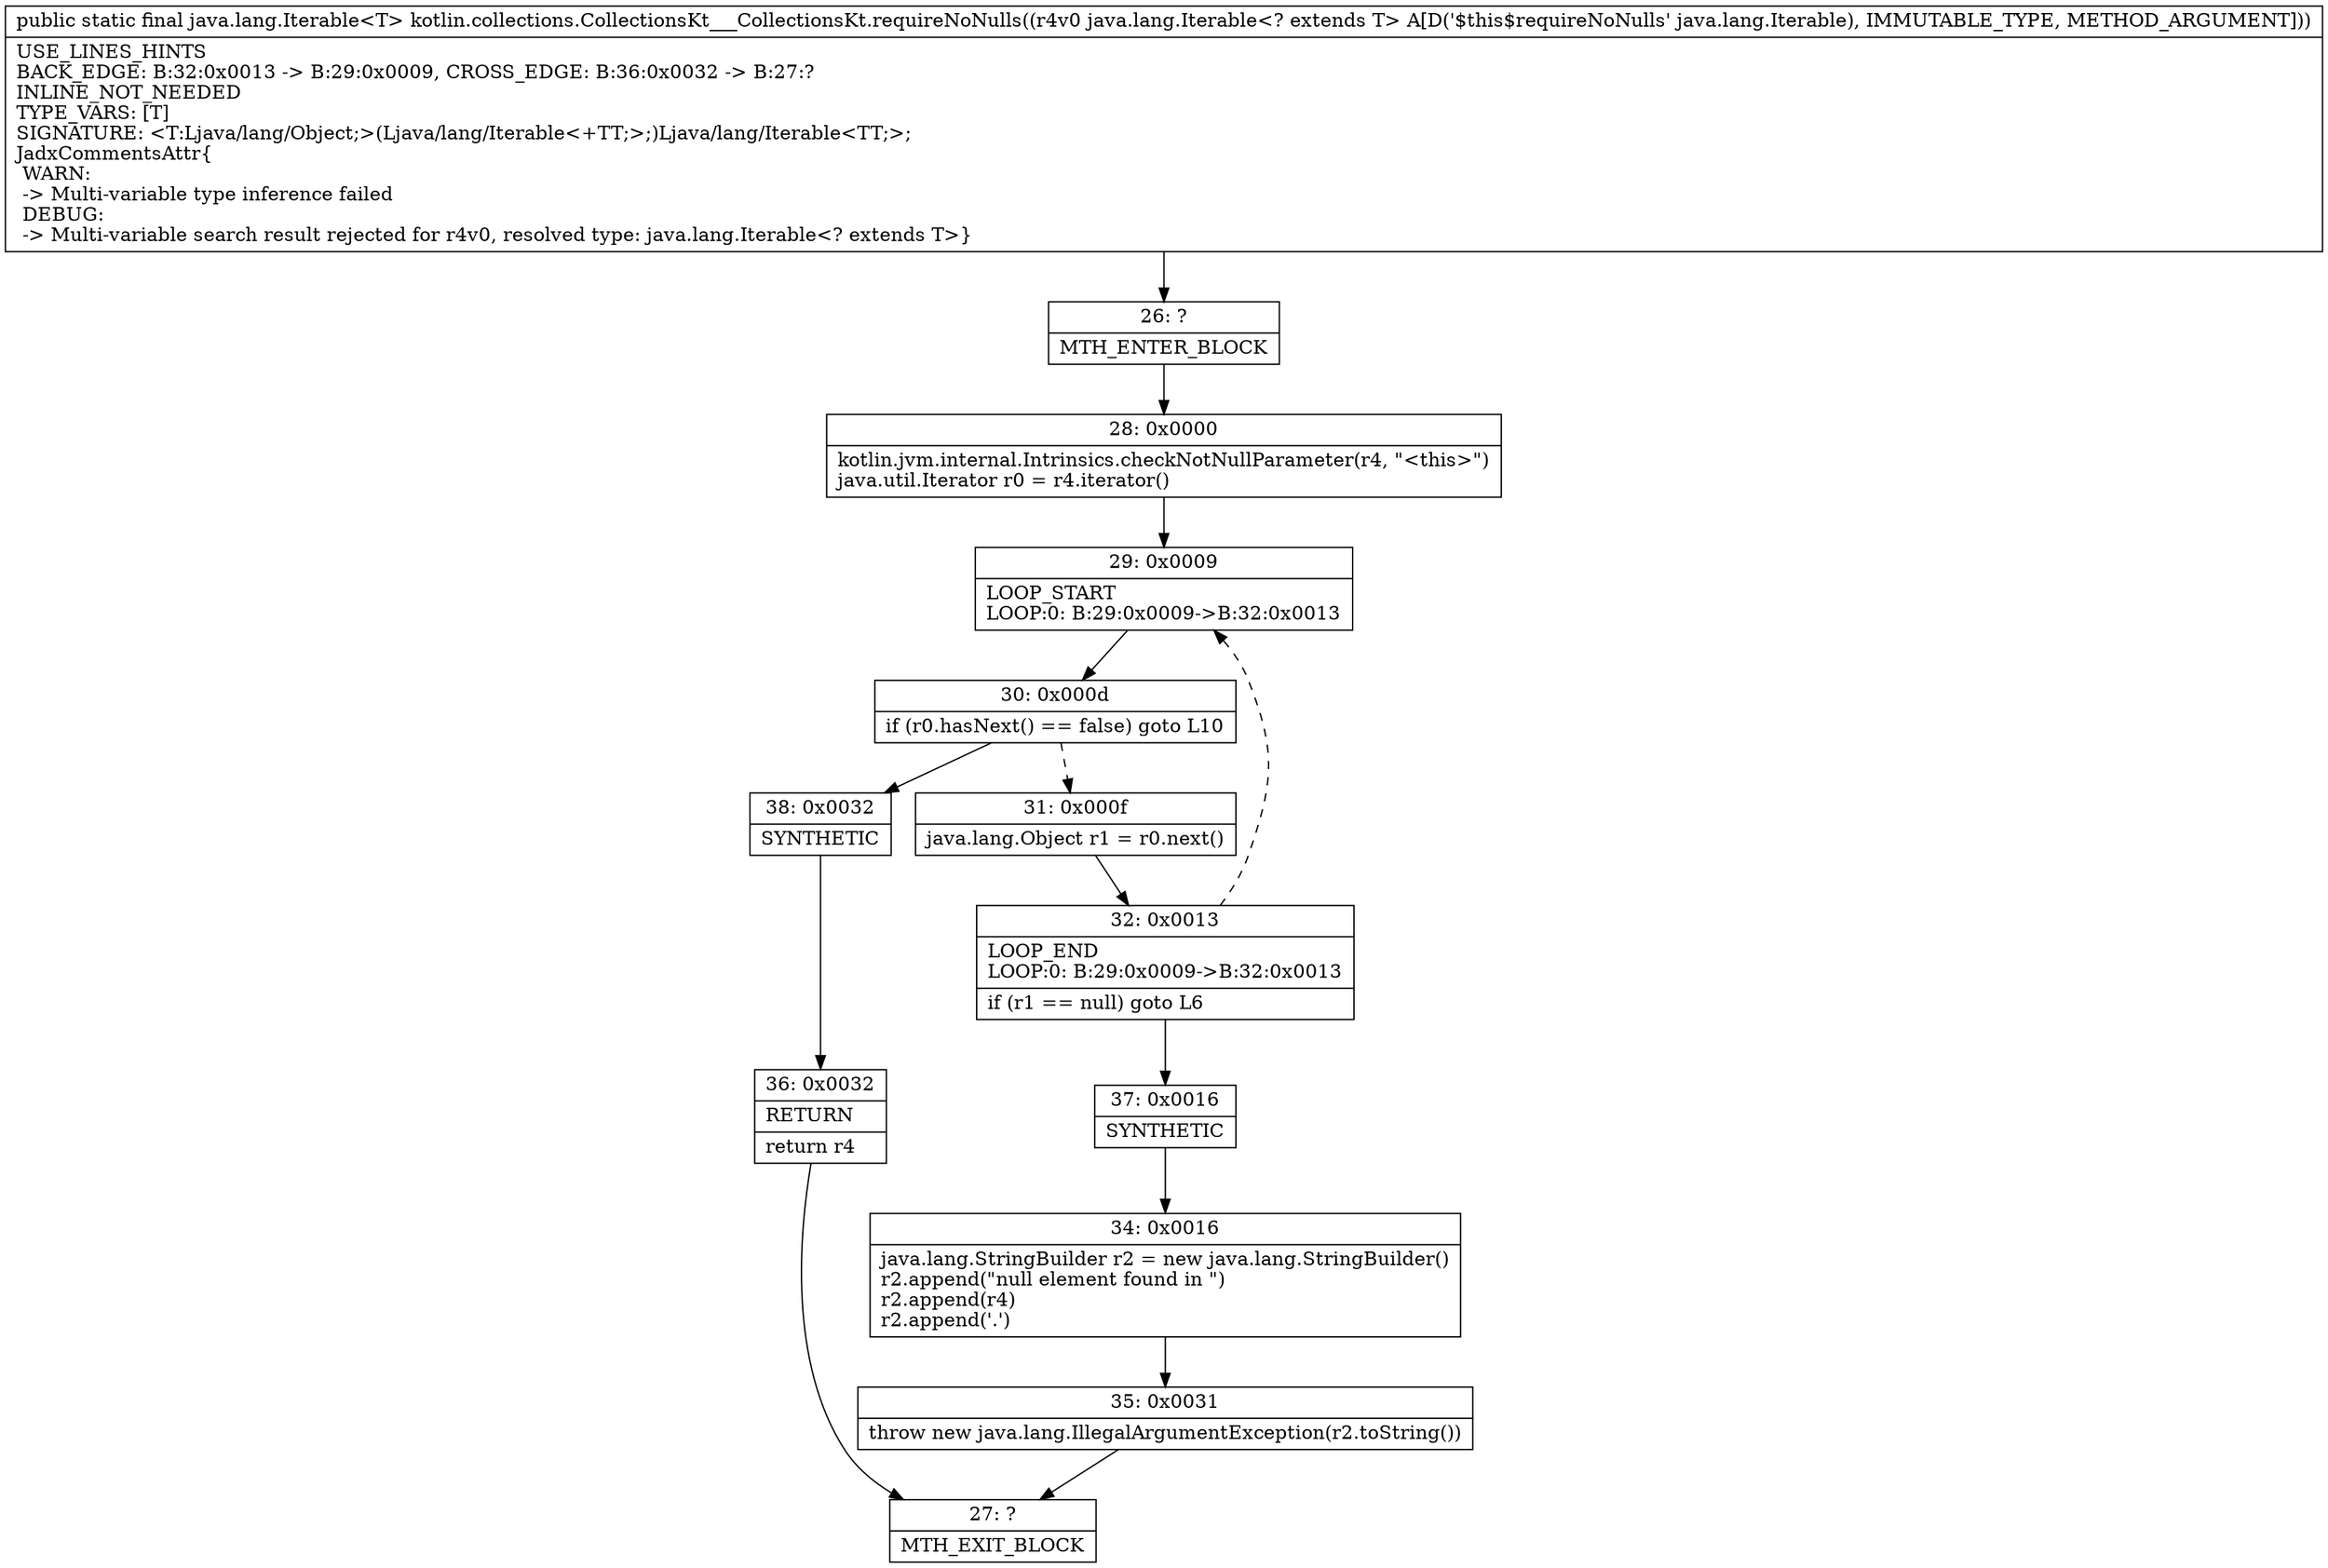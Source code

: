 digraph "CFG forkotlin.collections.CollectionsKt___CollectionsKt.requireNoNulls(Ljava\/lang\/Iterable;)Ljava\/lang\/Iterable;" {
Node_26 [shape=record,label="{26\:\ ?|MTH_ENTER_BLOCK\l}"];
Node_28 [shape=record,label="{28\:\ 0x0000|kotlin.jvm.internal.Intrinsics.checkNotNullParameter(r4, \"\<this\>\")\ljava.util.Iterator r0 = r4.iterator()\l}"];
Node_29 [shape=record,label="{29\:\ 0x0009|LOOP_START\lLOOP:0: B:29:0x0009\-\>B:32:0x0013\l}"];
Node_30 [shape=record,label="{30\:\ 0x000d|if (r0.hasNext() == false) goto L10\l}"];
Node_31 [shape=record,label="{31\:\ 0x000f|java.lang.Object r1 = r0.next()\l}"];
Node_32 [shape=record,label="{32\:\ 0x0013|LOOP_END\lLOOP:0: B:29:0x0009\-\>B:32:0x0013\l|if (r1 == null) goto L6\l}"];
Node_37 [shape=record,label="{37\:\ 0x0016|SYNTHETIC\l}"];
Node_34 [shape=record,label="{34\:\ 0x0016|java.lang.StringBuilder r2 = new java.lang.StringBuilder()\lr2.append(\"null element found in \")\lr2.append(r4)\lr2.append('.')\l}"];
Node_35 [shape=record,label="{35\:\ 0x0031|throw new java.lang.IllegalArgumentException(r2.toString())\l}"];
Node_27 [shape=record,label="{27\:\ ?|MTH_EXIT_BLOCK\l}"];
Node_38 [shape=record,label="{38\:\ 0x0032|SYNTHETIC\l}"];
Node_36 [shape=record,label="{36\:\ 0x0032|RETURN\l|return r4\l}"];
MethodNode[shape=record,label="{public static final java.lang.Iterable\<T\> kotlin.collections.CollectionsKt___CollectionsKt.requireNoNulls((r4v0 java.lang.Iterable\<? extends T\> A[D('$this$requireNoNulls' java.lang.Iterable), IMMUTABLE_TYPE, METHOD_ARGUMENT]))  | USE_LINES_HINTS\lBACK_EDGE: B:32:0x0013 \-\> B:29:0x0009, CROSS_EDGE: B:36:0x0032 \-\> B:27:?\lINLINE_NOT_NEEDED\lTYPE_VARS: [T]\lSIGNATURE: \<T:Ljava\/lang\/Object;\>(Ljava\/lang\/Iterable\<+TT;\>;)Ljava\/lang\/Iterable\<TT;\>;\lJadxCommentsAttr\{\l WARN: \l \-\> Multi\-variable type inference failed\l DEBUG: \l \-\> Multi\-variable search result rejected for r4v0, resolved type: java.lang.Iterable\<? extends T\>\}\l}"];
MethodNode -> Node_26;Node_26 -> Node_28;
Node_28 -> Node_29;
Node_29 -> Node_30;
Node_30 -> Node_31[style=dashed];
Node_30 -> Node_38;
Node_31 -> Node_32;
Node_32 -> Node_29[style=dashed];
Node_32 -> Node_37;
Node_37 -> Node_34;
Node_34 -> Node_35;
Node_35 -> Node_27;
Node_38 -> Node_36;
Node_36 -> Node_27;
}

